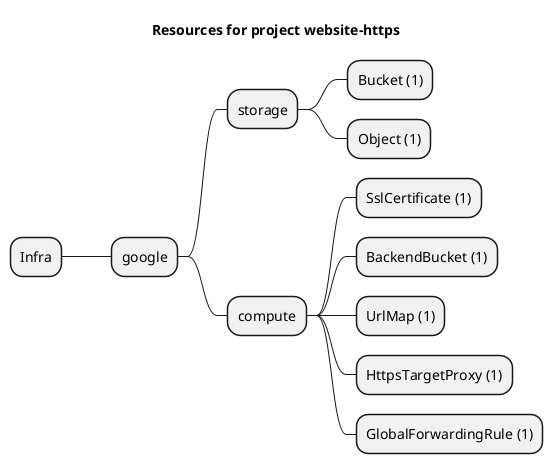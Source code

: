 @startmindmap
title Resources for project website-https
skinparam monochrome true
+ Infra
++ google
+++ storage
++++ Bucket (1)
++++ Object (1)
+++ compute
++++ SslCertificate (1)
++++ BackendBucket (1)
++++ UrlMap (1)
++++ HttpsTargetProxy (1)
++++ GlobalForwardingRule (1)
@endmindmap